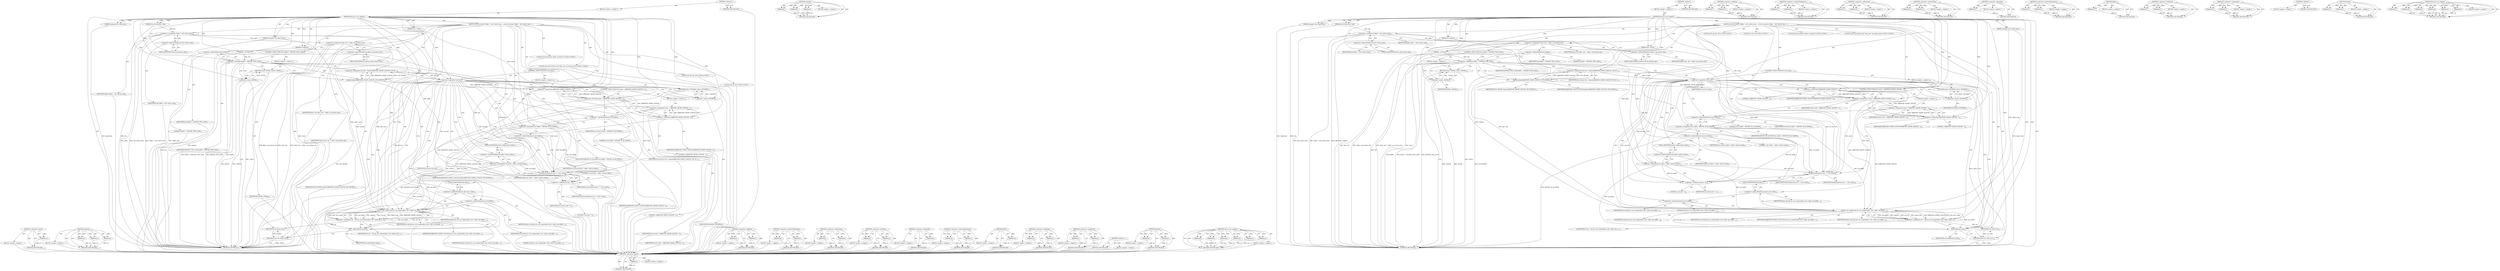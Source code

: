 digraph "hid_hw_raw_request" {
vulnerable_150 [label=<(METHOD,&lt;operator&gt;.minus)>];
vulnerable_151 [label=<(PARAM,p1)>];
vulnerable_152 [label=<(BLOCK,&lt;empty&gt;,&lt;empty&gt;)>];
vulnerable_153 [label=<(METHOD_RETURN,ANY)>];
vulnerable_173 [label=<(METHOD,memcpy)>];
vulnerable_174 [label=<(PARAM,p1)>];
vulnerable_175 [label=<(PARAM,p2)>];
vulnerable_176 [label=<(PARAM,p3)>];
vulnerable_177 [label=<(BLOCK,&lt;empty&gt;,&lt;empty&gt;)>];
vulnerable_178 [label=<(METHOD_RETURN,ANY)>];
vulnerable_6 [label=<(METHOD,&lt;global&gt;)<SUB>1</SUB>>];
vulnerable_7 [label=<(BLOCK,&lt;empty&gt;,&lt;empty&gt;)<SUB>1</SUB>>];
vulnerable_8 [label=<(METHOD,logi_dj_ll_raw_request)<SUB>1</SUB>>];
vulnerable_9 [label=<(PARAM,struct hid_device *hid)<SUB>1</SUB>>];
vulnerable_10 [label=<(PARAM,unsigned char reportnum)<SUB>2</SUB>>];
vulnerable_11 [label=<(PARAM,__u8 *buf)<SUB>2</SUB>>];
vulnerable_12 [label=<(PARAM,size_t count)<SUB>3</SUB>>];
vulnerable_13 [label=<(PARAM,unsigned char report_type)<SUB>3</SUB>>];
vulnerable_14 [label=<(PARAM,int reqtype)<SUB>4</SUB>>];
vulnerable_15 [label=<(BLOCK,{
	struct dj_device *djdev = hid-&gt;driver_data;
...,{
	struct dj_device *djdev = hid-&gt;driver_data;
...)<SUB>5</SUB>>];
vulnerable_16 [label="<(LOCAL,struct dj_device* djdev: dj_device*)<SUB>6</SUB>>"];
vulnerable_17 [label=<(&lt;operator&gt;.assignment,*djdev = hid-&gt;driver_data)<SUB>6</SUB>>];
vulnerable_18 [label=<(IDENTIFIER,djdev,*djdev = hid-&gt;driver_data)<SUB>6</SUB>>];
vulnerable_19 [label=<(&lt;operator&gt;.indirectFieldAccess,hid-&gt;driver_data)<SUB>6</SUB>>];
vulnerable_20 [label=<(IDENTIFIER,hid,*djdev = hid-&gt;driver_data)<SUB>6</SUB>>];
vulnerable_21 [label=<(FIELD_IDENTIFIER,driver_data,driver_data)<SUB>6</SUB>>];
vulnerable_22 [label="<(LOCAL,struct dj_receiver_dev* djrcv_dev: dj_receiver_dev*)<SUB>7</SUB>>"];
vulnerable_23 [label=<(&lt;operator&gt;.assignment,*djrcv_dev = djdev-&gt;dj_receiver_dev)<SUB>7</SUB>>];
vulnerable_24 [label=<(IDENTIFIER,djrcv_dev,*djrcv_dev = djdev-&gt;dj_receiver_dev)<SUB>7</SUB>>];
vulnerable_25 [label=<(&lt;operator&gt;.indirectFieldAccess,djdev-&gt;dj_receiver_dev)<SUB>7</SUB>>];
vulnerable_26 [label=<(IDENTIFIER,djdev,*djrcv_dev = djdev-&gt;dj_receiver_dev)<SUB>7</SUB>>];
vulnerable_27 [label=<(FIELD_IDENTIFIER,dj_receiver_dev,dj_receiver_dev)<SUB>7</SUB>>];
vulnerable_28 [label="<(LOCAL,u8* out_buf: u8*)<SUB>8</SUB>>"];
vulnerable_29 [label="<(LOCAL,int ret: int)<SUB>9</SUB>>"];
vulnerable_30 [label=<(CONTROL_STRUCTURE,IF,if (buf[0] != REPORT_TYPE_LEDS))<SUB>11</SUB>>];
vulnerable_31 [label=<(&lt;operator&gt;.notEquals,buf[0] != REPORT_TYPE_LEDS)<SUB>11</SUB>>];
vulnerable_32 [label=<(&lt;operator&gt;.indirectIndexAccess,buf[0])<SUB>11</SUB>>];
vulnerable_33 [label=<(IDENTIFIER,buf,buf[0] != REPORT_TYPE_LEDS)<SUB>11</SUB>>];
vulnerable_34 [label=<(LITERAL,0,buf[0] != REPORT_TYPE_LEDS)<SUB>11</SUB>>];
vulnerable_35 [label=<(IDENTIFIER,REPORT_TYPE_LEDS,buf[0] != REPORT_TYPE_LEDS)<SUB>11</SUB>>];
vulnerable_36 [label=<(BLOCK,&lt;empty&gt;,&lt;empty&gt;)<SUB>12</SUB>>];
vulnerable_37 [label=<(RETURN,return -EINVAL;,return -EINVAL;)<SUB>12</SUB>>];
vulnerable_38 [label=<(&lt;operator&gt;.minus,-EINVAL)<SUB>12</SUB>>];
vulnerable_39 [label=<(IDENTIFIER,EINVAL,-EINVAL)<SUB>12</SUB>>];
vulnerable_40 [label=<(&lt;operator&gt;.assignment,out_buf = kzalloc(DJREPORT_SHORT_LENGTH, GFP_AT...)<SUB>14</SUB>>];
vulnerable_41 [label=<(IDENTIFIER,out_buf,out_buf = kzalloc(DJREPORT_SHORT_LENGTH, GFP_AT...)<SUB>14</SUB>>];
vulnerable_42 [label=<(kzalloc,kzalloc(DJREPORT_SHORT_LENGTH, GFP_ATOMIC))<SUB>14</SUB>>];
vulnerable_43 [label=<(IDENTIFIER,DJREPORT_SHORT_LENGTH,kzalloc(DJREPORT_SHORT_LENGTH, GFP_ATOMIC))<SUB>14</SUB>>];
vulnerable_44 [label=<(IDENTIFIER,GFP_ATOMIC,kzalloc(DJREPORT_SHORT_LENGTH, GFP_ATOMIC))<SUB>14</SUB>>];
vulnerable_45 [label=<(CONTROL_STRUCTURE,IF,if (!out_buf))<SUB>15</SUB>>];
vulnerable_46 [label=<(&lt;operator&gt;.logicalNot,!out_buf)<SUB>15</SUB>>];
vulnerable_47 [label=<(IDENTIFIER,out_buf,!out_buf)<SUB>15</SUB>>];
vulnerable_48 [label=<(BLOCK,&lt;empty&gt;,&lt;empty&gt;)<SUB>16</SUB>>];
vulnerable_49 [label=<(RETURN,return -ENOMEM;,return -ENOMEM;)<SUB>16</SUB>>];
vulnerable_50 [label=<(&lt;operator&gt;.minus,-ENOMEM)<SUB>16</SUB>>];
vulnerable_51 [label=<(IDENTIFIER,ENOMEM,-ENOMEM)<SUB>16</SUB>>];
vulnerable_52 [label=<(CONTROL_STRUCTURE,IF,if (count &lt; DJREPORT_SHORT_LENGTH - 2))<SUB>18</SUB>>];
vulnerable_53 [label=<(&lt;operator&gt;.lessThan,count &lt; DJREPORT_SHORT_LENGTH - 2)<SUB>18</SUB>>];
vulnerable_54 [label=<(IDENTIFIER,count,count &lt; DJREPORT_SHORT_LENGTH - 2)<SUB>18</SUB>>];
vulnerable_55 [label=<(&lt;operator&gt;.subtraction,DJREPORT_SHORT_LENGTH - 2)<SUB>18</SUB>>];
vulnerable_56 [label=<(IDENTIFIER,DJREPORT_SHORT_LENGTH,DJREPORT_SHORT_LENGTH - 2)<SUB>18</SUB>>];
vulnerable_57 [label=<(LITERAL,2,DJREPORT_SHORT_LENGTH - 2)<SUB>18</SUB>>];
vulnerable_58 [label=<(BLOCK,&lt;empty&gt;,&lt;empty&gt;)<SUB>19</SUB>>];
vulnerable_59 [label=<(&lt;operator&gt;.assignment,count = DJREPORT_SHORT_LENGTH - 2)<SUB>19</SUB>>];
vulnerable_60 [label=<(IDENTIFIER,count,count = DJREPORT_SHORT_LENGTH - 2)<SUB>19</SUB>>];
vulnerable_61 [label=<(&lt;operator&gt;.subtraction,DJREPORT_SHORT_LENGTH - 2)<SUB>19</SUB>>];
vulnerable_62 [label=<(IDENTIFIER,DJREPORT_SHORT_LENGTH,DJREPORT_SHORT_LENGTH - 2)<SUB>19</SUB>>];
vulnerable_63 [label=<(LITERAL,2,DJREPORT_SHORT_LENGTH - 2)<SUB>19</SUB>>];
vulnerable_64 [label=<(&lt;operator&gt;.assignment,out_buf[0] = REPORT_ID_DJ_SHORT)<SUB>21</SUB>>];
vulnerable_65 [label=<(&lt;operator&gt;.indirectIndexAccess,out_buf[0])<SUB>21</SUB>>];
vulnerable_66 [label=<(IDENTIFIER,out_buf,out_buf[0] = REPORT_ID_DJ_SHORT)<SUB>21</SUB>>];
vulnerable_67 [label=<(LITERAL,0,out_buf[0] = REPORT_ID_DJ_SHORT)<SUB>21</SUB>>];
vulnerable_68 [label=<(IDENTIFIER,REPORT_ID_DJ_SHORT,out_buf[0] = REPORT_ID_DJ_SHORT)<SUB>21</SUB>>];
vulnerable_69 [label=<(&lt;operator&gt;.assignment,out_buf[1] = djdev-&gt;device_index)<SUB>22</SUB>>];
vulnerable_70 [label=<(&lt;operator&gt;.indirectIndexAccess,out_buf[1])<SUB>22</SUB>>];
vulnerable_71 [label=<(IDENTIFIER,out_buf,out_buf[1] = djdev-&gt;device_index)<SUB>22</SUB>>];
vulnerable_72 [label=<(LITERAL,1,out_buf[1] = djdev-&gt;device_index)<SUB>22</SUB>>];
vulnerable_73 [label=<(&lt;operator&gt;.indirectFieldAccess,djdev-&gt;device_index)<SUB>22</SUB>>];
vulnerable_74 [label=<(IDENTIFIER,djdev,out_buf[1] = djdev-&gt;device_index)<SUB>22</SUB>>];
vulnerable_75 [label=<(FIELD_IDENTIFIER,device_index,device_index)<SUB>22</SUB>>];
vulnerable_76 [label=<(memcpy,memcpy(out_buf + 2, buf, count))<SUB>23</SUB>>];
vulnerable_77 [label=<(&lt;operator&gt;.addition,out_buf + 2)<SUB>23</SUB>>];
vulnerable_78 [label=<(IDENTIFIER,out_buf,out_buf + 2)<SUB>23</SUB>>];
vulnerable_79 [label=<(LITERAL,2,out_buf + 2)<SUB>23</SUB>>];
vulnerable_80 [label=<(IDENTIFIER,buf,memcpy(out_buf + 2, buf, count))<SUB>23</SUB>>];
vulnerable_81 [label=<(IDENTIFIER,count,memcpy(out_buf + 2, buf, count))<SUB>23</SUB>>];
vulnerable_82 [label=<(&lt;operator&gt;.assignment,ret = hid_hw_raw_request(djrcv_dev-&gt;hdev, out_b...)<SUB>25</SUB>>];
vulnerable_83 [label=<(IDENTIFIER,ret,ret = hid_hw_raw_request(djrcv_dev-&gt;hdev, out_b...)<SUB>25</SUB>>];
vulnerable_84 [label=<(hid_hw_raw_request,hid_hw_raw_request(djrcv_dev-&gt;hdev, out_buf[0],...)<SUB>25</SUB>>];
vulnerable_85 [label=<(&lt;operator&gt;.indirectFieldAccess,djrcv_dev-&gt;hdev)<SUB>25</SUB>>];
vulnerable_86 [label=<(IDENTIFIER,djrcv_dev,hid_hw_raw_request(djrcv_dev-&gt;hdev, out_buf[0],...)<SUB>25</SUB>>];
vulnerable_87 [label=<(FIELD_IDENTIFIER,hdev,hdev)<SUB>25</SUB>>];
vulnerable_88 [label=<(&lt;operator&gt;.indirectIndexAccess,out_buf[0])<SUB>25</SUB>>];
vulnerable_89 [label=<(IDENTIFIER,out_buf,hid_hw_raw_request(djrcv_dev-&gt;hdev, out_buf[0],...)<SUB>25</SUB>>];
vulnerable_90 [label=<(LITERAL,0,hid_hw_raw_request(djrcv_dev-&gt;hdev, out_buf[0],...)<SUB>25</SUB>>];
vulnerable_91 [label=<(IDENTIFIER,out_buf,hid_hw_raw_request(djrcv_dev-&gt;hdev, out_buf[0],...)<SUB>25</SUB>>];
vulnerable_92 [label=<(IDENTIFIER,DJREPORT_SHORT_LENGTH,hid_hw_raw_request(djrcv_dev-&gt;hdev, out_buf[0],...)<SUB>26</SUB>>];
vulnerable_93 [label=<(IDENTIFIER,report_type,hid_hw_raw_request(djrcv_dev-&gt;hdev, out_buf[0],...)<SUB>26</SUB>>];
vulnerable_94 [label=<(IDENTIFIER,reqtype,hid_hw_raw_request(djrcv_dev-&gt;hdev, out_buf[0],...)<SUB>26</SUB>>];
vulnerable_95 [label=<(kfree,kfree(out_buf))<SUB>28</SUB>>];
vulnerable_96 [label=<(IDENTIFIER,out_buf,kfree(out_buf))<SUB>28</SUB>>];
vulnerable_97 [label=<(RETURN,return ret;,return ret;)<SUB>29</SUB>>];
vulnerable_98 [label=<(IDENTIFIER,ret,return ret;)<SUB>29</SUB>>];
vulnerable_99 [label=<(METHOD_RETURN,int)<SUB>1</SUB>>];
vulnerable_101 [label=<(METHOD_RETURN,ANY)<SUB>1</SUB>>];
vulnerable_179 [label=<(METHOD,&lt;operator&gt;.addition)>];
vulnerable_180 [label=<(PARAM,p1)>];
vulnerable_181 [label=<(PARAM,p2)>];
vulnerable_182 [label=<(BLOCK,&lt;empty&gt;,&lt;empty&gt;)>];
vulnerable_183 [label=<(METHOD_RETURN,ANY)>];
vulnerable_135 [label=<(METHOD,&lt;operator&gt;.indirectFieldAccess)>];
vulnerable_136 [label=<(PARAM,p1)>];
vulnerable_137 [label=<(PARAM,p2)>];
vulnerable_138 [label=<(BLOCK,&lt;empty&gt;,&lt;empty&gt;)>];
vulnerable_139 [label=<(METHOD_RETURN,ANY)>];
vulnerable_168 [label=<(METHOD,&lt;operator&gt;.subtraction)>];
vulnerable_169 [label=<(PARAM,p1)>];
vulnerable_170 [label=<(PARAM,p2)>];
vulnerable_171 [label=<(BLOCK,&lt;empty&gt;,&lt;empty&gt;)>];
vulnerable_172 [label=<(METHOD_RETURN,ANY)>];
vulnerable_163 [label=<(METHOD,&lt;operator&gt;.lessThan)>];
vulnerable_164 [label=<(PARAM,p1)>];
vulnerable_165 [label=<(PARAM,p2)>];
vulnerable_166 [label=<(BLOCK,&lt;empty&gt;,&lt;empty&gt;)>];
vulnerable_167 [label=<(METHOD_RETURN,ANY)>];
vulnerable_159 [label=<(METHOD,&lt;operator&gt;.logicalNot)>];
vulnerable_160 [label=<(PARAM,p1)>];
vulnerable_161 [label=<(BLOCK,&lt;empty&gt;,&lt;empty&gt;)>];
vulnerable_162 [label=<(METHOD_RETURN,ANY)>];
vulnerable_145 [label=<(METHOD,&lt;operator&gt;.indirectIndexAccess)>];
vulnerable_146 [label=<(PARAM,p1)>];
vulnerable_147 [label=<(PARAM,p2)>];
vulnerable_148 [label=<(BLOCK,&lt;empty&gt;,&lt;empty&gt;)>];
vulnerable_149 [label=<(METHOD_RETURN,ANY)>];
vulnerable_193 [label=<(METHOD,kfree)>];
vulnerable_194 [label=<(PARAM,p1)>];
vulnerable_195 [label=<(BLOCK,&lt;empty&gt;,&lt;empty&gt;)>];
vulnerable_196 [label=<(METHOD_RETURN,ANY)>];
vulnerable_140 [label=<(METHOD,&lt;operator&gt;.notEquals)>];
vulnerable_141 [label=<(PARAM,p1)>];
vulnerable_142 [label=<(PARAM,p2)>];
vulnerable_143 [label=<(BLOCK,&lt;empty&gt;,&lt;empty&gt;)>];
vulnerable_144 [label=<(METHOD_RETURN,ANY)>];
vulnerable_130 [label=<(METHOD,&lt;operator&gt;.assignment)>];
vulnerable_131 [label=<(PARAM,p1)>];
vulnerable_132 [label=<(PARAM,p2)>];
vulnerable_133 [label=<(BLOCK,&lt;empty&gt;,&lt;empty&gt;)>];
vulnerable_134 [label=<(METHOD_RETURN,ANY)>];
vulnerable_124 [label=<(METHOD,&lt;global&gt;)<SUB>1</SUB>>];
vulnerable_125 [label=<(BLOCK,&lt;empty&gt;,&lt;empty&gt;)>];
vulnerable_126 [label=<(METHOD_RETURN,ANY)>];
vulnerable_154 [label=<(METHOD,kzalloc)>];
vulnerable_155 [label=<(PARAM,p1)>];
vulnerable_156 [label=<(PARAM,p2)>];
vulnerable_157 [label=<(BLOCK,&lt;empty&gt;,&lt;empty&gt;)>];
vulnerable_158 [label=<(METHOD_RETURN,ANY)>];
vulnerable_184 [label=<(METHOD,hid_hw_raw_request)>];
vulnerable_185 [label=<(PARAM,p1)>];
vulnerable_186 [label=<(PARAM,p2)>];
vulnerable_187 [label=<(PARAM,p3)>];
vulnerable_188 [label=<(PARAM,p4)>];
vulnerable_189 [label=<(PARAM,p5)>];
vulnerable_190 [label=<(PARAM,p6)>];
vulnerable_191 [label=<(BLOCK,&lt;empty&gt;,&lt;empty&gt;)>];
vulnerable_192 [label=<(METHOD_RETURN,ANY)>];
fixed_150 [label=<(METHOD,&lt;operator&gt;.minus)>];
fixed_151 [label=<(PARAM,p1)>];
fixed_152 [label=<(BLOCK,&lt;empty&gt;,&lt;empty&gt;)>];
fixed_153 [label=<(METHOD_RETURN,ANY)>];
fixed_173 [label=<(METHOD,memcpy)>];
fixed_174 [label=<(PARAM,p1)>];
fixed_175 [label=<(PARAM,p2)>];
fixed_176 [label=<(PARAM,p3)>];
fixed_177 [label=<(BLOCK,&lt;empty&gt;,&lt;empty&gt;)>];
fixed_178 [label=<(METHOD_RETURN,ANY)>];
fixed_6 [label=<(METHOD,&lt;global&gt;)<SUB>1</SUB>>];
fixed_7 [label=<(BLOCK,&lt;empty&gt;,&lt;empty&gt;)<SUB>1</SUB>>];
fixed_8 [label=<(METHOD,logi_dj_ll_raw_request)<SUB>1</SUB>>];
fixed_9 [label=<(PARAM,struct hid_device *hid)<SUB>1</SUB>>];
fixed_10 [label=<(PARAM,unsigned char reportnum)<SUB>2</SUB>>];
fixed_11 [label=<(PARAM,__u8 *buf)<SUB>2</SUB>>];
fixed_12 [label=<(PARAM,size_t count)<SUB>3</SUB>>];
fixed_13 [label=<(PARAM,unsigned char report_type)<SUB>3</SUB>>];
fixed_14 [label=<(PARAM,int reqtype)<SUB>4</SUB>>];
fixed_15 [label=<(BLOCK,{
	struct dj_device *djdev = hid-&gt;driver_data;
...,{
	struct dj_device *djdev = hid-&gt;driver_data;
...)<SUB>5</SUB>>];
fixed_16 [label="<(LOCAL,struct dj_device* djdev: dj_device*)<SUB>6</SUB>>"];
fixed_17 [label=<(&lt;operator&gt;.assignment,*djdev = hid-&gt;driver_data)<SUB>6</SUB>>];
fixed_18 [label=<(IDENTIFIER,djdev,*djdev = hid-&gt;driver_data)<SUB>6</SUB>>];
fixed_19 [label=<(&lt;operator&gt;.indirectFieldAccess,hid-&gt;driver_data)<SUB>6</SUB>>];
fixed_20 [label=<(IDENTIFIER,hid,*djdev = hid-&gt;driver_data)<SUB>6</SUB>>];
fixed_21 [label=<(FIELD_IDENTIFIER,driver_data,driver_data)<SUB>6</SUB>>];
fixed_22 [label="<(LOCAL,struct dj_receiver_dev* djrcv_dev: dj_receiver_dev*)<SUB>7</SUB>>"];
fixed_23 [label=<(&lt;operator&gt;.assignment,*djrcv_dev = djdev-&gt;dj_receiver_dev)<SUB>7</SUB>>];
fixed_24 [label=<(IDENTIFIER,djrcv_dev,*djrcv_dev = djdev-&gt;dj_receiver_dev)<SUB>7</SUB>>];
fixed_25 [label=<(&lt;operator&gt;.indirectFieldAccess,djdev-&gt;dj_receiver_dev)<SUB>7</SUB>>];
fixed_26 [label=<(IDENTIFIER,djdev,*djrcv_dev = djdev-&gt;dj_receiver_dev)<SUB>7</SUB>>];
fixed_27 [label=<(FIELD_IDENTIFIER,dj_receiver_dev,dj_receiver_dev)<SUB>7</SUB>>];
fixed_28 [label="<(LOCAL,u8* out_buf: u8*)<SUB>8</SUB>>"];
fixed_29 [label="<(LOCAL,int ret: int)<SUB>9</SUB>>"];
fixed_30 [label=<(CONTROL_STRUCTURE,IF,if (buf[0] != REPORT_TYPE_LEDS))<SUB>11</SUB>>];
fixed_31 [label=<(&lt;operator&gt;.notEquals,buf[0] != REPORT_TYPE_LEDS)<SUB>11</SUB>>];
fixed_32 [label=<(&lt;operator&gt;.indirectIndexAccess,buf[0])<SUB>11</SUB>>];
fixed_33 [label=<(IDENTIFIER,buf,buf[0] != REPORT_TYPE_LEDS)<SUB>11</SUB>>];
fixed_34 [label=<(LITERAL,0,buf[0] != REPORT_TYPE_LEDS)<SUB>11</SUB>>];
fixed_35 [label=<(IDENTIFIER,REPORT_TYPE_LEDS,buf[0] != REPORT_TYPE_LEDS)<SUB>11</SUB>>];
fixed_36 [label=<(BLOCK,&lt;empty&gt;,&lt;empty&gt;)<SUB>12</SUB>>];
fixed_37 [label=<(RETURN,return -EINVAL;,return -EINVAL;)<SUB>12</SUB>>];
fixed_38 [label=<(&lt;operator&gt;.minus,-EINVAL)<SUB>12</SUB>>];
fixed_39 [label=<(IDENTIFIER,EINVAL,-EINVAL)<SUB>12</SUB>>];
fixed_40 [label=<(&lt;operator&gt;.assignment,out_buf = kzalloc(DJREPORT_SHORT_LENGTH, GFP_AT...)<SUB>14</SUB>>];
fixed_41 [label=<(IDENTIFIER,out_buf,out_buf = kzalloc(DJREPORT_SHORT_LENGTH, GFP_AT...)<SUB>14</SUB>>];
fixed_42 [label=<(kzalloc,kzalloc(DJREPORT_SHORT_LENGTH, GFP_ATOMIC))<SUB>14</SUB>>];
fixed_43 [label=<(IDENTIFIER,DJREPORT_SHORT_LENGTH,kzalloc(DJREPORT_SHORT_LENGTH, GFP_ATOMIC))<SUB>14</SUB>>];
fixed_44 [label=<(IDENTIFIER,GFP_ATOMIC,kzalloc(DJREPORT_SHORT_LENGTH, GFP_ATOMIC))<SUB>14</SUB>>];
fixed_45 [label=<(CONTROL_STRUCTURE,IF,if (!out_buf))<SUB>15</SUB>>];
fixed_46 [label=<(&lt;operator&gt;.logicalNot,!out_buf)<SUB>15</SUB>>];
fixed_47 [label=<(IDENTIFIER,out_buf,!out_buf)<SUB>15</SUB>>];
fixed_48 [label=<(BLOCK,&lt;empty&gt;,&lt;empty&gt;)<SUB>16</SUB>>];
fixed_49 [label=<(RETURN,return -ENOMEM;,return -ENOMEM;)<SUB>16</SUB>>];
fixed_50 [label=<(&lt;operator&gt;.minus,-ENOMEM)<SUB>16</SUB>>];
fixed_51 [label=<(IDENTIFIER,ENOMEM,-ENOMEM)<SUB>16</SUB>>];
fixed_52 [label=<(CONTROL_STRUCTURE,IF,if (count &gt; DJREPORT_SHORT_LENGTH - 2))<SUB>18</SUB>>];
fixed_53 [label=<(&lt;operator&gt;.greaterThan,count &gt; DJREPORT_SHORT_LENGTH - 2)<SUB>18</SUB>>];
fixed_54 [label=<(IDENTIFIER,count,count &gt; DJREPORT_SHORT_LENGTH - 2)<SUB>18</SUB>>];
fixed_55 [label=<(&lt;operator&gt;.subtraction,DJREPORT_SHORT_LENGTH - 2)<SUB>18</SUB>>];
fixed_56 [label=<(IDENTIFIER,DJREPORT_SHORT_LENGTH,DJREPORT_SHORT_LENGTH - 2)<SUB>18</SUB>>];
fixed_57 [label=<(LITERAL,2,DJREPORT_SHORT_LENGTH - 2)<SUB>18</SUB>>];
fixed_58 [label=<(BLOCK,&lt;empty&gt;,&lt;empty&gt;)<SUB>19</SUB>>];
fixed_59 [label=<(&lt;operator&gt;.assignment,count = DJREPORT_SHORT_LENGTH - 2)<SUB>19</SUB>>];
fixed_60 [label=<(IDENTIFIER,count,count = DJREPORT_SHORT_LENGTH - 2)<SUB>19</SUB>>];
fixed_61 [label=<(&lt;operator&gt;.subtraction,DJREPORT_SHORT_LENGTH - 2)<SUB>19</SUB>>];
fixed_62 [label=<(IDENTIFIER,DJREPORT_SHORT_LENGTH,DJREPORT_SHORT_LENGTH - 2)<SUB>19</SUB>>];
fixed_63 [label=<(LITERAL,2,DJREPORT_SHORT_LENGTH - 2)<SUB>19</SUB>>];
fixed_64 [label=<(&lt;operator&gt;.assignment,out_buf[0] = REPORT_ID_DJ_SHORT)<SUB>21</SUB>>];
fixed_65 [label=<(&lt;operator&gt;.indirectIndexAccess,out_buf[0])<SUB>21</SUB>>];
fixed_66 [label=<(IDENTIFIER,out_buf,out_buf[0] = REPORT_ID_DJ_SHORT)<SUB>21</SUB>>];
fixed_67 [label=<(LITERAL,0,out_buf[0] = REPORT_ID_DJ_SHORT)<SUB>21</SUB>>];
fixed_68 [label=<(IDENTIFIER,REPORT_ID_DJ_SHORT,out_buf[0] = REPORT_ID_DJ_SHORT)<SUB>21</SUB>>];
fixed_69 [label=<(&lt;operator&gt;.assignment,out_buf[1] = djdev-&gt;device_index)<SUB>22</SUB>>];
fixed_70 [label=<(&lt;operator&gt;.indirectIndexAccess,out_buf[1])<SUB>22</SUB>>];
fixed_71 [label=<(IDENTIFIER,out_buf,out_buf[1] = djdev-&gt;device_index)<SUB>22</SUB>>];
fixed_72 [label=<(LITERAL,1,out_buf[1] = djdev-&gt;device_index)<SUB>22</SUB>>];
fixed_73 [label=<(&lt;operator&gt;.indirectFieldAccess,djdev-&gt;device_index)<SUB>22</SUB>>];
fixed_74 [label=<(IDENTIFIER,djdev,out_buf[1] = djdev-&gt;device_index)<SUB>22</SUB>>];
fixed_75 [label=<(FIELD_IDENTIFIER,device_index,device_index)<SUB>22</SUB>>];
fixed_76 [label=<(memcpy,memcpy(out_buf + 2, buf, count))<SUB>23</SUB>>];
fixed_77 [label=<(&lt;operator&gt;.addition,out_buf + 2)<SUB>23</SUB>>];
fixed_78 [label=<(IDENTIFIER,out_buf,out_buf + 2)<SUB>23</SUB>>];
fixed_79 [label=<(LITERAL,2,out_buf + 2)<SUB>23</SUB>>];
fixed_80 [label=<(IDENTIFIER,buf,memcpy(out_buf + 2, buf, count))<SUB>23</SUB>>];
fixed_81 [label=<(IDENTIFIER,count,memcpy(out_buf + 2, buf, count))<SUB>23</SUB>>];
fixed_82 [label=<(&lt;operator&gt;.assignment,ret = hid_hw_raw_request(djrcv_dev-&gt;hdev, out_b...)<SUB>25</SUB>>];
fixed_83 [label=<(IDENTIFIER,ret,ret = hid_hw_raw_request(djrcv_dev-&gt;hdev, out_b...)<SUB>25</SUB>>];
fixed_84 [label=<(hid_hw_raw_request,hid_hw_raw_request(djrcv_dev-&gt;hdev, out_buf[0],...)<SUB>25</SUB>>];
fixed_85 [label=<(&lt;operator&gt;.indirectFieldAccess,djrcv_dev-&gt;hdev)<SUB>25</SUB>>];
fixed_86 [label=<(IDENTIFIER,djrcv_dev,hid_hw_raw_request(djrcv_dev-&gt;hdev, out_buf[0],...)<SUB>25</SUB>>];
fixed_87 [label=<(FIELD_IDENTIFIER,hdev,hdev)<SUB>25</SUB>>];
fixed_88 [label=<(&lt;operator&gt;.indirectIndexAccess,out_buf[0])<SUB>25</SUB>>];
fixed_89 [label=<(IDENTIFIER,out_buf,hid_hw_raw_request(djrcv_dev-&gt;hdev, out_buf[0],...)<SUB>25</SUB>>];
fixed_90 [label=<(LITERAL,0,hid_hw_raw_request(djrcv_dev-&gt;hdev, out_buf[0],...)<SUB>25</SUB>>];
fixed_91 [label=<(IDENTIFIER,out_buf,hid_hw_raw_request(djrcv_dev-&gt;hdev, out_buf[0],...)<SUB>25</SUB>>];
fixed_92 [label=<(IDENTIFIER,DJREPORT_SHORT_LENGTH,hid_hw_raw_request(djrcv_dev-&gt;hdev, out_buf[0],...)<SUB>26</SUB>>];
fixed_93 [label=<(IDENTIFIER,report_type,hid_hw_raw_request(djrcv_dev-&gt;hdev, out_buf[0],...)<SUB>26</SUB>>];
fixed_94 [label=<(IDENTIFIER,reqtype,hid_hw_raw_request(djrcv_dev-&gt;hdev, out_buf[0],...)<SUB>26</SUB>>];
fixed_95 [label=<(kfree,kfree(out_buf))<SUB>28</SUB>>];
fixed_96 [label=<(IDENTIFIER,out_buf,kfree(out_buf))<SUB>28</SUB>>];
fixed_97 [label=<(RETURN,return ret;,return ret;)<SUB>29</SUB>>];
fixed_98 [label=<(IDENTIFIER,ret,return ret;)<SUB>29</SUB>>];
fixed_99 [label=<(METHOD_RETURN,int)<SUB>1</SUB>>];
fixed_101 [label=<(METHOD_RETURN,ANY)<SUB>1</SUB>>];
fixed_179 [label=<(METHOD,&lt;operator&gt;.addition)>];
fixed_180 [label=<(PARAM,p1)>];
fixed_181 [label=<(PARAM,p2)>];
fixed_182 [label=<(BLOCK,&lt;empty&gt;,&lt;empty&gt;)>];
fixed_183 [label=<(METHOD_RETURN,ANY)>];
fixed_135 [label=<(METHOD,&lt;operator&gt;.indirectFieldAccess)>];
fixed_136 [label=<(PARAM,p1)>];
fixed_137 [label=<(PARAM,p2)>];
fixed_138 [label=<(BLOCK,&lt;empty&gt;,&lt;empty&gt;)>];
fixed_139 [label=<(METHOD_RETURN,ANY)>];
fixed_168 [label=<(METHOD,&lt;operator&gt;.subtraction)>];
fixed_169 [label=<(PARAM,p1)>];
fixed_170 [label=<(PARAM,p2)>];
fixed_171 [label=<(BLOCK,&lt;empty&gt;,&lt;empty&gt;)>];
fixed_172 [label=<(METHOD_RETURN,ANY)>];
fixed_163 [label=<(METHOD,&lt;operator&gt;.greaterThan)>];
fixed_164 [label=<(PARAM,p1)>];
fixed_165 [label=<(PARAM,p2)>];
fixed_166 [label=<(BLOCK,&lt;empty&gt;,&lt;empty&gt;)>];
fixed_167 [label=<(METHOD_RETURN,ANY)>];
fixed_159 [label=<(METHOD,&lt;operator&gt;.logicalNot)>];
fixed_160 [label=<(PARAM,p1)>];
fixed_161 [label=<(BLOCK,&lt;empty&gt;,&lt;empty&gt;)>];
fixed_162 [label=<(METHOD_RETURN,ANY)>];
fixed_145 [label=<(METHOD,&lt;operator&gt;.indirectIndexAccess)>];
fixed_146 [label=<(PARAM,p1)>];
fixed_147 [label=<(PARAM,p2)>];
fixed_148 [label=<(BLOCK,&lt;empty&gt;,&lt;empty&gt;)>];
fixed_149 [label=<(METHOD_RETURN,ANY)>];
fixed_193 [label=<(METHOD,kfree)>];
fixed_194 [label=<(PARAM,p1)>];
fixed_195 [label=<(BLOCK,&lt;empty&gt;,&lt;empty&gt;)>];
fixed_196 [label=<(METHOD_RETURN,ANY)>];
fixed_140 [label=<(METHOD,&lt;operator&gt;.notEquals)>];
fixed_141 [label=<(PARAM,p1)>];
fixed_142 [label=<(PARAM,p2)>];
fixed_143 [label=<(BLOCK,&lt;empty&gt;,&lt;empty&gt;)>];
fixed_144 [label=<(METHOD_RETURN,ANY)>];
fixed_130 [label=<(METHOD,&lt;operator&gt;.assignment)>];
fixed_131 [label=<(PARAM,p1)>];
fixed_132 [label=<(PARAM,p2)>];
fixed_133 [label=<(BLOCK,&lt;empty&gt;,&lt;empty&gt;)>];
fixed_134 [label=<(METHOD_RETURN,ANY)>];
fixed_124 [label=<(METHOD,&lt;global&gt;)<SUB>1</SUB>>];
fixed_125 [label=<(BLOCK,&lt;empty&gt;,&lt;empty&gt;)>];
fixed_126 [label=<(METHOD_RETURN,ANY)>];
fixed_154 [label=<(METHOD,kzalloc)>];
fixed_155 [label=<(PARAM,p1)>];
fixed_156 [label=<(PARAM,p2)>];
fixed_157 [label=<(BLOCK,&lt;empty&gt;,&lt;empty&gt;)>];
fixed_158 [label=<(METHOD_RETURN,ANY)>];
fixed_184 [label=<(METHOD,hid_hw_raw_request)>];
fixed_185 [label=<(PARAM,p1)>];
fixed_186 [label=<(PARAM,p2)>];
fixed_187 [label=<(PARAM,p3)>];
fixed_188 [label=<(PARAM,p4)>];
fixed_189 [label=<(PARAM,p5)>];
fixed_190 [label=<(PARAM,p6)>];
fixed_191 [label=<(BLOCK,&lt;empty&gt;,&lt;empty&gt;)>];
fixed_192 [label=<(METHOD_RETURN,ANY)>];
vulnerable_150 -> vulnerable_151  [key=0, label="AST: "];
vulnerable_150 -> vulnerable_151  [key=1, label="DDG: "];
vulnerable_150 -> vulnerable_152  [key=0, label="AST: "];
vulnerable_150 -> vulnerable_153  [key=0, label="AST: "];
vulnerable_150 -> vulnerable_153  [key=1, label="CFG: "];
vulnerable_151 -> vulnerable_153  [key=0, label="DDG: p1"];
vulnerable_152 -> fixed_150  [key=0];
vulnerable_153 -> fixed_150  [key=0];
vulnerable_173 -> vulnerable_174  [key=0, label="AST: "];
vulnerable_173 -> vulnerable_174  [key=1, label="DDG: "];
vulnerable_173 -> vulnerable_177  [key=0, label="AST: "];
vulnerable_173 -> vulnerable_175  [key=0, label="AST: "];
vulnerable_173 -> vulnerable_175  [key=1, label="DDG: "];
vulnerable_173 -> vulnerable_178  [key=0, label="AST: "];
vulnerable_173 -> vulnerable_178  [key=1, label="CFG: "];
vulnerable_173 -> vulnerable_176  [key=0, label="AST: "];
vulnerable_173 -> vulnerable_176  [key=1, label="DDG: "];
vulnerable_174 -> vulnerable_178  [key=0, label="DDG: p1"];
vulnerable_175 -> vulnerable_178  [key=0, label="DDG: p2"];
vulnerable_176 -> vulnerable_178  [key=0, label="DDG: p3"];
vulnerable_177 -> fixed_150  [key=0];
vulnerable_178 -> fixed_150  [key=0];
vulnerable_6 -> vulnerable_7  [key=0, label="AST: "];
vulnerable_6 -> vulnerable_101  [key=0, label="AST: "];
vulnerable_6 -> vulnerable_101  [key=1, label="CFG: "];
vulnerable_7 -> vulnerable_8  [key=0, label="AST: "];
vulnerable_8 -> vulnerable_9  [key=0, label="AST: "];
vulnerable_8 -> vulnerable_9  [key=1, label="DDG: "];
vulnerable_8 -> vulnerable_10  [key=0, label="AST: "];
vulnerable_8 -> vulnerable_10  [key=1, label="DDG: "];
vulnerable_8 -> vulnerable_11  [key=0, label="AST: "];
vulnerable_8 -> vulnerable_11  [key=1, label="DDG: "];
vulnerable_8 -> vulnerable_12  [key=0, label="AST: "];
vulnerable_8 -> vulnerable_12  [key=1, label="DDG: "];
vulnerable_8 -> vulnerable_13  [key=0, label="AST: "];
vulnerable_8 -> vulnerable_13  [key=1, label="DDG: "];
vulnerable_8 -> vulnerable_14  [key=0, label="AST: "];
vulnerable_8 -> vulnerable_14  [key=1, label="DDG: "];
vulnerable_8 -> vulnerable_15  [key=0, label="AST: "];
vulnerable_8 -> vulnerable_99  [key=0, label="AST: "];
vulnerable_8 -> vulnerable_21  [key=0, label="CFG: "];
vulnerable_8 -> vulnerable_64  [key=0, label="DDG: "];
vulnerable_8 -> vulnerable_76  [key=0, label="DDG: "];
vulnerable_8 -> vulnerable_95  [key=0, label="DDG: "];
vulnerable_8 -> vulnerable_98  [key=0, label="DDG: "];
vulnerable_8 -> vulnerable_31  [key=0, label="DDG: "];
vulnerable_8 -> vulnerable_42  [key=0, label="DDG: "];
vulnerable_8 -> vulnerable_46  [key=0, label="DDG: "];
vulnerable_8 -> vulnerable_53  [key=0, label="DDG: "];
vulnerable_8 -> vulnerable_77  [key=0, label="DDG: "];
vulnerable_8 -> vulnerable_84  [key=0, label="DDG: "];
vulnerable_8 -> vulnerable_55  [key=0, label="DDG: "];
vulnerable_8 -> vulnerable_38  [key=0, label="DDG: "];
vulnerable_8 -> vulnerable_50  [key=0, label="DDG: "];
vulnerable_8 -> vulnerable_61  [key=0, label="DDG: "];
vulnerable_9 -> vulnerable_99  [key=0, label="DDG: hid"];
vulnerable_9 -> vulnerable_17  [key=0, label="DDG: hid"];
vulnerable_10 -> vulnerable_99  [key=0, label="DDG: reportnum"];
vulnerable_11 -> vulnerable_99  [key=0, label="DDG: buf"];
vulnerable_11 -> vulnerable_76  [key=0, label="DDG: buf"];
vulnerable_11 -> vulnerable_31  [key=0, label="DDG: buf"];
vulnerable_12 -> vulnerable_99  [key=0, label="DDG: count"];
vulnerable_12 -> vulnerable_53  [key=0, label="DDG: count"];
vulnerable_13 -> vulnerable_99  [key=0, label="DDG: report_type"];
vulnerable_13 -> vulnerable_84  [key=0, label="DDG: report_type"];
vulnerable_14 -> vulnerable_99  [key=0, label="DDG: reqtype"];
vulnerable_14 -> vulnerable_84  [key=0, label="DDG: reqtype"];
vulnerable_15 -> vulnerable_16  [key=0, label="AST: "];
vulnerable_15 -> vulnerable_17  [key=0, label="AST: "];
vulnerable_15 -> vulnerable_22  [key=0, label="AST: "];
vulnerable_15 -> vulnerable_23  [key=0, label="AST: "];
vulnerable_15 -> vulnerable_28  [key=0, label="AST: "];
vulnerable_15 -> vulnerable_29  [key=0, label="AST: "];
vulnerable_15 -> vulnerable_30  [key=0, label="AST: "];
vulnerable_15 -> vulnerable_40  [key=0, label="AST: "];
vulnerable_15 -> vulnerable_45  [key=0, label="AST: "];
vulnerable_15 -> vulnerable_52  [key=0, label="AST: "];
vulnerable_15 -> vulnerable_64  [key=0, label="AST: "];
vulnerable_15 -> vulnerable_69  [key=0, label="AST: "];
vulnerable_15 -> vulnerable_76  [key=0, label="AST: "];
vulnerable_15 -> vulnerable_82  [key=0, label="AST: "];
vulnerable_15 -> vulnerable_95  [key=0, label="AST: "];
vulnerable_15 -> vulnerable_97  [key=0, label="AST: "];
vulnerable_16 -> fixed_150  [key=0];
vulnerable_17 -> vulnerable_18  [key=0, label="AST: "];
vulnerable_17 -> vulnerable_19  [key=0, label="AST: "];
vulnerable_17 -> vulnerable_27  [key=0, label="CFG: "];
vulnerable_17 -> vulnerable_99  [key=0, label="DDG: djdev"];
vulnerable_17 -> vulnerable_99  [key=1, label="DDG: hid-&gt;driver_data"];
vulnerable_17 -> vulnerable_99  [key=2, label="DDG: *djdev = hid-&gt;driver_data"];
vulnerable_17 -> vulnerable_23  [key=0, label="DDG: djdev"];
vulnerable_17 -> vulnerable_69  [key=0, label="DDG: djdev"];
vulnerable_18 -> fixed_150  [key=0];
vulnerable_19 -> vulnerable_20  [key=0, label="AST: "];
vulnerable_19 -> vulnerable_21  [key=0, label="AST: "];
vulnerable_19 -> vulnerable_17  [key=0, label="CFG: "];
vulnerable_20 -> fixed_150  [key=0];
vulnerable_21 -> vulnerable_19  [key=0, label="CFG: "];
vulnerable_22 -> fixed_150  [key=0];
vulnerable_23 -> vulnerable_24  [key=0, label="AST: "];
vulnerable_23 -> vulnerable_25  [key=0, label="AST: "];
vulnerable_23 -> vulnerable_32  [key=0, label="CFG: "];
vulnerable_23 -> vulnerable_99  [key=0, label="DDG: djrcv_dev"];
vulnerable_23 -> vulnerable_99  [key=1, label="DDG: djdev-&gt;dj_receiver_dev"];
vulnerable_23 -> vulnerable_99  [key=2, label="DDG: *djrcv_dev = djdev-&gt;dj_receiver_dev"];
vulnerable_23 -> vulnerable_84  [key=0, label="DDG: djrcv_dev"];
vulnerable_24 -> fixed_150  [key=0];
vulnerable_25 -> vulnerable_26  [key=0, label="AST: "];
vulnerable_25 -> vulnerable_27  [key=0, label="AST: "];
vulnerable_25 -> vulnerable_23  [key=0, label="CFG: "];
vulnerable_26 -> fixed_150  [key=0];
vulnerable_27 -> vulnerable_25  [key=0, label="CFG: "];
vulnerable_28 -> fixed_150  [key=0];
vulnerable_29 -> fixed_150  [key=0];
vulnerable_30 -> vulnerable_31  [key=0, label="AST: "];
vulnerable_30 -> vulnerable_36  [key=0, label="AST: "];
vulnerable_31 -> vulnerable_32  [key=0, label="AST: "];
vulnerable_31 -> vulnerable_35  [key=0, label="AST: "];
vulnerable_31 -> vulnerable_38  [key=0, label="CFG: "];
vulnerable_31 -> vulnerable_38  [key=1, label="CDG: "];
vulnerable_31 -> vulnerable_42  [key=0, label="CFG: "];
vulnerable_31 -> vulnerable_42  [key=1, label="CDG: "];
vulnerable_31 -> vulnerable_99  [key=0, label="DDG: buf[0]"];
vulnerable_31 -> vulnerable_99  [key=1, label="DDG: buf[0] != REPORT_TYPE_LEDS"];
vulnerable_31 -> vulnerable_99  [key=2, label="DDG: REPORT_TYPE_LEDS"];
vulnerable_31 -> vulnerable_76  [key=0, label="DDG: buf[0]"];
vulnerable_31 -> vulnerable_37  [key=0, label="CDG: "];
vulnerable_31 -> vulnerable_46  [key=0, label="CDG: "];
vulnerable_31 -> vulnerable_40  [key=0, label="CDG: "];
vulnerable_32 -> vulnerable_33  [key=0, label="AST: "];
vulnerable_32 -> vulnerable_34  [key=0, label="AST: "];
vulnerable_32 -> vulnerable_31  [key=0, label="CFG: "];
vulnerable_33 -> fixed_150  [key=0];
vulnerable_34 -> fixed_150  [key=0];
vulnerable_35 -> fixed_150  [key=0];
vulnerable_36 -> vulnerable_37  [key=0, label="AST: "];
vulnerable_37 -> vulnerable_38  [key=0, label="AST: "];
vulnerable_37 -> vulnerable_99  [key=0, label="CFG: "];
vulnerable_37 -> vulnerable_99  [key=1, label="DDG: &lt;RET&gt;"];
vulnerable_38 -> vulnerable_39  [key=0, label="AST: "];
vulnerable_38 -> vulnerable_37  [key=0, label="CFG: "];
vulnerable_38 -> vulnerable_37  [key=1, label="DDG: -EINVAL"];
vulnerable_38 -> vulnerable_99  [key=0, label="DDG: EINVAL"];
vulnerable_38 -> vulnerable_99  [key=1, label="DDG: -EINVAL"];
vulnerable_39 -> fixed_150  [key=0];
vulnerable_40 -> vulnerable_41  [key=0, label="AST: "];
vulnerable_40 -> vulnerable_42  [key=0, label="AST: "];
vulnerable_40 -> vulnerable_46  [key=0, label="CFG: "];
vulnerable_40 -> vulnerable_46  [key=1, label="DDG: out_buf"];
vulnerable_41 -> fixed_150  [key=0];
vulnerable_42 -> vulnerable_43  [key=0, label="AST: "];
vulnerable_42 -> vulnerable_44  [key=0, label="AST: "];
vulnerable_42 -> vulnerable_40  [key=0, label="CFG: "];
vulnerable_42 -> vulnerable_40  [key=1, label="DDG: DJREPORT_SHORT_LENGTH"];
vulnerable_42 -> vulnerable_40  [key=2, label="DDG: GFP_ATOMIC"];
vulnerable_42 -> vulnerable_99  [key=0, label="DDG: GFP_ATOMIC"];
vulnerable_42 -> vulnerable_55  [key=0, label="DDG: DJREPORT_SHORT_LENGTH"];
vulnerable_43 -> fixed_150  [key=0];
vulnerable_44 -> fixed_150  [key=0];
vulnerable_45 -> vulnerable_46  [key=0, label="AST: "];
vulnerable_45 -> vulnerable_48  [key=0, label="AST: "];
vulnerable_46 -> vulnerable_47  [key=0, label="AST: "];
vulnerable_46 -> vulnerable_50  [key=0, label="CFG: "];
vulnerable_46 -> vulnerable_50  [key=1, label="CDG: "];
vulnerable_46 -> vulnerable_55  [key=0, label="CFG: "];
vulnerable_46 -> vulnerable_55  [key=1, label="CDG: "];
vulnerable_46 -> vulnerable_76  [key=0, label="DDG: out_buf"];
vulnerable_46 -> vulnerable_76  [key=1, label="CDG: "];
vulnerable_46 -> vulnerable_77  [key=0, label="DDG: out_buf"];
vulnerable_46 -> vulnerable_77  [key=1, label="CDG: "];
vulnerable_46 -> vulnerable_84  [key=0, label="DDG: out_buf"];
vulnerable_46 -> vulnerable_84  [key=1, label="CDG: "];
vulnerable_46 -> vulnerable_49  [key=0, label="CDG: "];
vulnerable_46 -> vulnerable_73  [key=0, label="CDG: "];
vulnerable_46 -> vulnerable_64  [key=0, label="CDG: "];
vulnerable_46 -> vulnerable_75  [key=0, label="CDG: "];
vulnerable_46 -> vulnerable_85  [key=0, label="CDG: "];
vulnerable_46 -> vulnerable_69  [key=0, label="CDG: "];
vulnerable_46 -> vulnerable_95  [key=0, label="CDG: "];
vulnerable_46 -> vulnerable_65  [key=0, label="CDG: "];
vulnerable_46 -> vulnerable_87  [key=0, label="CDG: "];
vulnerable_46 -> vulnerable_97  [key=0, label="CDG: "];
vulnerable_46 -> vulnerable_82  [key=0, label="CDG: "];
vulnerable_46 -> vulnerable_53  [key=0, label="CDG: "];
vulnerable_46 -> vulnerable_88  [key=0, label="CDG: "];
vulnerable_46 -> vulnerable_70  [key=0, label="CDG: "];
vulnerable_47 -> fixed_150  [key=0];
vulnerable_48 -> vulnerable_49  [key=0, label="AST: "];
vulnerable_49 -> vulnerable_50  [key=0, label="AST: "];
vulnerable_49 -> vulnerable_99  [key=0, label="CFG: "];
vulnerable_49 -> vulnerable_99  [key=1, label="DDG: &lt;RET&gt;"];
vulnerable_50 -> vulnerable_51  [key=0, label="AST: "];
vulnerable_50 -> vulnerable_49  [key=0, label="CFG: "];
vulnerable_50 -> vulnerable_49  [key=1, label="DDG: -ENOMEM"];
vulnerable_51 -> fixed_150  [key=0];
vulnerable_52 -> vulnerable_53  [key=0, label="AST: "];
vulnerable_52 -> vulnerable_58  [key=0, label="AST: "];
vulnerable_53 -> vulnerable_54  [key=0, label="AST: "];
vulnerable_53 -> vulnerable_55  [key=0, label="AST: "];
vulnerable_53 -> vulnerable_61  [key=0, label="CFG: "];
vulnerable_53 -> vulnerable_61  [key=1, label="CDG: "];
vulnerable_53 -> vulnerable_65  [key=0, label="CFG: "];
vulnerable_53 -> vulnerable_76  [key=0, label="DDG: count"];
vulnerable_53 -> vulnerable_59  [key=0, label="CDG: "];
vulnerable_54 -> fixed_150  [key=0];
vulnerable_55 -> vulnerable_56  [key=0, label="AST: "];
vulnerable_55 -> vulnerable_57  [key=0, label="AST: "];
vulnerable_55 -> vulnerable_53  [key=0, label="CFG: "];
vulnerable_55 -> vulnerable_53  [key=1, label="DDG: DJREPORT_SHORT_LENGTH"];
vulnerable_55 -> vulnerable_53  [key=2, label="DDG: 2"];
vulnerable_55 -> vulnerable_84  [key=0, label="DDG: DJREPORT_SHORT_LENGTH"];
vulnerable_55 -> vulnerable_61  [key=0, label="DDG: DJREPORT_SHORT_LENGTH"];
vulnerable_56 -> fixed_150  [key=0];
vulnerable_57 -> fixed_150  [key=0];
vulnerable_58 -> vulnerable_59  [key=0, label="AST: "];
vulnerable_59 -> vulnerable_60  [key=0, label="AST: "];
vulnerable_59 -> vulnerable_61  [key=0, label="AST: "];
vulnerable_59 -> vulnerable_65  [key=0, label="CFG: "];
vulnerable_59 -> vulnerable_76  [key=0, label="DDG: count"];
vulnerable_60 -> fixed_150  [key=0];
vulnerable_61 -> vulnerable_62  [key=0, label="AST: "];
vulnerable_61 -> vulnerable_63  [key=0, label="AST: "];
vulnerable_61 -> vulnerable_59  [key=0, label="CFG: "];
vulnerable_61 -> vulnerable_59  [key=1, label="DDG: DJREPORT_SHORT_LENGTH"];
vulnerable_61 -> vulnerable_59  [key=2, label="DDG: 2"];
vulnerable_61 -> vulnerable_84  [key=0, label="DDG: DJREPORT_SHORT_LENGTH"];
vulnerable_62 -> fixed_150  [key=0];
vulnerable_63 -> fixed_150  [key=0];
vulnerable_64 -> vulnerable_65  [key=0, label="AST: "];
vulnerable_64 -> vulnerable_68  [key=0, label="AST: "];
vulnerable_64 -> vulnerable_70  [key=0, label="CFG: "];
vulnerable_64 -> vulnerable_99  [key=0, label="DDG: REPORT_ID_DJ_SHORT"];
vulnerable_64 -> vulnerable_76  [key=0, label="DDG: out_buf[0]"];
vulnerable_64 -> vulnerable_77  [key=0, label="DDG: out_buf[0]"];
vulnerable_64 -> vulnerable_84  [key=0, label="DDG: out_buf[0]"];
vulnerable_65 -> vulnerable_66  [key=0, label="AST: "];
vulnerable_65 -> vulnerable_67  [key=0, label="AST: "];
vulnerable_65 -> vulnerable_64  [key=0, label="CFG: "];
vulnerable_66 -> fixed_150  [key=0];
vulnerable_67 -> fixed_150  [key=0];
vulnerable_68 -> fixed_150  [key=0];
vulnerable_69 -> vulnerable_70  [key=0, label="AST: "];
vulnerable_69 -> vulnerable_73  [key=0, label="AST: "];
vulnerable_69 -> vulnerable_77  [key=0, label="CFG: "];
vulnerable_69 -> vulnerable_77  [key=1, label="DDG: out_buf[1]"];
vulnerable_69 -> vulnerable_76  [key=0, label="DDG: out_buf[1]"];
vulnerable_69 -> vulnerable_95  [key=0, label="DDG: out_buf[1]"];
vulnerable_69 -> vulnerable_84  [key=0, label="DDG: out_buf[1]"];
vulnerable_70 -> vulnerable_71  [key=0, label="AST: "];
vulnerable_70 -> vulnerable_72  [key=0, label="AST: "];
vulnerable_70 -> vulnerable_75  [key=0, label="CFG: "];
vulnerable_71 -> fixed_150  [key=0];
vulnerable_72 -> fixed_150  [key=0];
vulnerable_73 -> vulnerable_74  [key=0, label="AST: "];
vulnerable_73 -> vulnerable_75  [key=0, label="AST: "];
vulnerable_73 -> vulnerable_69  [key=0, label="CFG: "];
vulnerable_74 -> fixed_150  [key=0];
vulnerable_75 -> vulnerable_73  [key=0, label="CFG: "];
vulnerable_76 -> vulnerable_77  [key=0, label="AST: "];
vulnerable_76 -> vulnerable_80  [key=0, label="AST: "];
vulnerable_76 -> vulnerable_81  [key=0, label="AST: "];
vulnerable_76 -> vulnerable_87  [key=0, label="CFG: "];
vulnerable_77 -> vulnerable_78  [key=0, label="AST: "];
vulnerable_77 -> vulnerable_79  [key=0, label="AST: "];
vulnerable_77 -> vulnerable_76  [key=0, label="CFG: "];
vulnerable_78 -> fixed_150  [key=0];
vulnerable_79 -> fixed_150  [key=0];
vulnerable_80 -> fixed_150  [key=0];
vulnerable_81 -> fixed_150  [key=0];
vulnerable_82 -> vulnerable_83  [key=0, label="AST: "];
vulnerable_82 -> vulnerable_84  [key=0, label="AST: "];
vulnerable_82 -> vulnerable_95  [key=0, label="CFG: "];
vulnerable_82 -> vulnerable_98  [key=0, label="DDG: ret"];
vulnerable_83 -> fixed_150  [key=0];
vulnerable_84 -> vulnerable_85  [key=0, label="AST: "];
vulnerable_84 -> vulnerable_88  [key=0, label="AST: "];
vulnerable_84 -> vulnerable_91  [key=0, label="AST: "];
vulnerable_84 -> vulnerable_92  [key=0, label="AST: "];
vulnerable_84 -> vulnerable_93  [key=0, label="AST: "];
vulnerable_84 -> vulnerable_94  [key=0, label="AST: "];
vulnerable_84 -> vulnerable_82  [key=0, label="CFG: "];
vulnerable_84 -> vulnerable_82  [key=1, label="DDG: out_buf[0]"];
vulnerable_84 -> vulnerable_82  [key=2, label="DDG: reqtype"];
vulnerable_84 -> vulnerable_82  [key=3, label="DDG: out_buf"];
vulnerable_84 -> vulnerable_82  [key=4, label="DDG: report_type"];
vulnerable_84 -> vulnerable_82  [key=5, label="DDG: DJREPORT_SHORT_LENGTH"];
vulnerable_84 -> vulnerable_82  [key=6, label="DDG: djrcv_dev-&gt;hdev"];
vulnerable_84 -> vulnerable_95  [key=0, label="DDG: out_buf[0]"];
vulnerable_84 -> vulnerable_95  [key=1, label="DDG: out_buf"];
vulnerable_85 -> vulnerable_86  [key=0, label="AST: "];
vulnerable_85 -> vulnerable_87  [key=0, label="AST: "];
vulnerable_85 -> vulnerable_88  [key=0, label="CFG: "];
vulnerable_86 -> fixed_150  [key=0];
vulnerable_87 -> vulnerable_85  [key=0, label="CFG: "];
vulnerable_88 -> vulnerable_89  [key=0, label="AST: "];
vulnerable_88 -> vulnerable_90  [key=0, label="AST: "];
vulnerable_88 -> vulnerable_84  [key=0, label="CFG: "];
vulnerable_89 -> fixed_150  [key=0];
vulnerable_90 -> fixed_150  [key=0];
vulnerable_91 -> fixed_150  [key=0];
vulnerable_92 -> fixed_150  [key=0];
vulnerable_93 -> fixed_150  [key=0];
vulnerable_94 -> fixed_150  [key=0];
vulnerable_95 -> vulnerable_96  [key=0, label="AST: "];
vulnerable_95 -> vulnerable_97  [key=0, label="CFG: "];
vulnerable_96 -> fixed_150  [key=0];
vulnerable_97 -> vulnerable_98  [key=0, label="AST: "];
vulnerable_97 -> vulnerable_99  [key=0, label="CFG: "];
vulnerable_97 -> vulnerable_99  [key=1, label="DDG: &lt;RET&gt;"];
vulnerable_98 -> vulnerable_97  [key=0, label="DDG: ret"];
vulnerable_99 -> fixed_150  [key=0];
vulnerable_101 -> fixed_150  [key=0];
vulnerable_179 -> vulnerable_180  [key=0, label="AST: "];
vulnerable_179 -> vulnerable_180  [key=1, label="DDG: "];
vulnerable_179 -> vulnerable_182  [key=0, label="AST: "];
vulnerable_179 -> vulnerable_181  [key=0, label="AST: "];
vulnerable_179 -> vulnerable_181  [key=1, label="DDG: "];
vulnerable_179 -> vulnerable_183  [key=0, label="AST: "];
vulnerable_179 -> vulnerable_183  [key=1, label="CFG: "];
vulnerable_180 -> vulnerable_183  [key=0, label="DDG: p1"];
vulnerable_181 -> vulnerable_183  [key=0, label="DDG: p2"];
vulnerable_182 -> fixed_150  [key=0];
vulnerable_183 -> fixed_150  [key=0];
vulnerable_135 -> vulnerable_136  [key=0, label="AST: "];
vulnerable_135 -> vulnerable_136  [key=1, label="DDG: "];
vulnerable_135 -> vulnerable_138  [key=0, label="AST: "];
vulnerable_135 -> vulnerable_137  [key=0, label="AST: "];
vulnerable_135 -> vulnerable_137  [key=1, label="DDG: "];
vulnerable_135 -> vulnerable_139  [key=0, label="AST: "];
vulnerable_135 -> vulnerable_139  [key=1, label="CFG: "];
vulnerable_136 -> vulnerable_139  [key=0, label="DDG: p1"];
vulnerable_137 -> vulnerable_139  [key=0, label="DDG: p2"];
vulnerable_138 -> fixed_150  [key=0];
vulnerable_139 -> fixed_150  [key=0];
vulnerable_168 -> vulnerable_169  [key=0, label="AST: "];
vulnerable_168 -> vulnerable_169  [key=1, label="DDG: "];
vulnerable_168 -> vulnerable_171  [key=0, label="AST: "];
vulnerable_168 -> vulnerable_170  [key=0, label="AST: "];
vulnerable_168 -> vulnerable_170  [key=1, label="DDG: "];
vulnerable_168 -> vulnerable_172  [key=0, label="AST: "];
vulnerable_168 -> vulnerable_172  [key=1, label="CFG: "];
vulnerable_169 -> vulnerable_172  [key=0, label="DDG: p1"];
vulnerable_170 -> vulnerable_172  [key=0, label="DDG: p2"];
vulnerable_171 -> fixed_150  [key=0];
vulnerable_172 -> fixed_150  [key=0];
vulnerable_163 -> vulnerable_164  [key=0, label="AST: "];
vulnerable_163 -> vulnerable_164  [key=1, label="DDG: "];
vulnerable_163 -> vulnerable_166  [key=0, label="AST: "];
vulnerable_163 -> vulnerable_165  [key=0, label="AST: "];
vulnerable_163 -> vulnerable_165  [key=1, label="DDG: "];
vulnerable_163 -> vulnerable_167  [key=0, label="AST: "];
vulnerable_163 -> vulnerable_167  [key=1, label="CFG: "];
vulnerable_164 -> vulnerable_167  [key=0, label="DDG: p1"];
vulnerable_165 -> vulnerable_167  [key=0, label="DDG: p2"];
vulnerable_166 -> fixed_150  [key=0];
vulnerable_167 -> fixed_150  [key=0];
vulnerable_159 -> vulnerable_160  [key=0, label="AST: "];
vulnerable_159 -> vulnerable_160  [key=1, label="DDG: "];
vulnerable_159 -> vulnerable_161  [key=0, label="AST: "];
vulnerable_159 -> vulnerable_162  [key=0, label="AST: "];
vulnerable_159 -> vulnerable_162  [key=1, label="CFG: "];
vulnerable_160 -> vulnerable_162  [key=0, label="DDG: p1"];
vulnerable_161 -> fixed_150  [key=0];
vulnerable_162 -> fixed_150  [key=0];
vulnerable_145 -> vulnerable_146  [key=0, label="AST: "];
vulnerable_145 -> vulnerable_146  [key=1, label="DDG: "];
vulnerable_145 -> vulnerable_148  [key=0, label="AST: "];
vulnerable_145 -> vulnerable_147  [key=0, label="AST: "];
vulnerable_145 -> vulnerable_147  [key=1, label="DDG: "];
vulnerable_145 -> vulnerable_149  [key=0, label="AST: "];
vulnerable_145 -> vulnerable_149  [key=1, label="CFG: "];
vulnerable_146 -> vulnerable_149  [key=0, label="DDG: p1"];
vulnerable_147 -> vulnerable_149  [key=0, label="DDG: p2"];
vulnerable_148 -> fixed_150  [key=0];
vulnerable_149 -> fixed_150  [key=0];
vulnerable_193 -> vulnerable_194  [key=0, label="AST: "];
vulnerable_193 -> vulnerable_194  [key=1, label="DDG: "];
vulnerable_193 -> vulnerable_195  [key=0, label="AST: "];
vulnerable_193 -> vulnerable_196  [key=0, label="AST: "];
vulnerable_193 -> vulnerable_196  [key=1, label="CFG: "];
vulnerable_194 -> vulnerable_196  [key=0, label="DDG: p1"];
vulnerable_195 -> fixed_150  [key=0];
vulnerable_196 -> fixed_150  [key=0];
vulnerable_140 -> vulnerable_141  [key=0, label="AST: "];
vulnerable_140 -> vulnerable_141  [key=1, label="DDG: "];
vulnerable_140 -> vulnerable_143  [key=0, label="AST: "];
vulnerable_140 -> vulnerable_142  [key=0, label="AST: "];
vulnerable_140 -> vulnerable_142  [key=1, label="DDG: "];
vulnerable_140 -> vulnerable_144  [key=0, label="AST: "];
vulnerable_140 -> vulnerable_144  [key=1, label="CFG: "];
vulnerable_141 -> vulnerable_144  [key=0, label="DDG: p1"];
vulnerable_142 -> vulnerable_144  [key=0, label="DDG: p2"];
vulnerable_143 -> fixed_150  [key=0];
vulnerable_144 -> fixed_150  [key=0];
vulnerable_130 -> vulnerable_131  [key=0, label="AST: "];
vulnerable_130 -> vulnerable_131  [key=1, label="DDG: "];
vulnerable_130 -> vulnerable_133  [key=0, label="AST: "];
vulnerable_130 -> vulnerable_132  [key=0, label="AST: "];
vulnerable_130 -> vulnerable_132  [key=1, label="DDG: "];
vulnerable_130 -> vulnerable_134  [key=0, label="AST: "];
vulnerable_130 -> vulnerable_134  [key=1, label="CFG: "];
vulnerable_131 -> vulnerable_134  [key=0, label="DDG: p1"];
vulnerable_132 -> vulnerable_134  [key=0, label="DDG: p2"];
vulnerable_133 -> fixed_150  [key=0];
vulnerable_134 -> fixed_150  [key=0];
vulnerable_124 -> vulnerable_125  [key=0, label="AST: "];
vulnerable_124 -> vulnerable_126  [key=0, label="AST: "];
vulnerable_124 -> vulnerable_126  [key=1, label="CFG: "];
vulnerable_125 -> fixed_150  [key=0];
vulnerable_126 -> fixed_150  [key=0];
vulnerable_154 -> vulnerable_155  [key=0, label="AST: "];
vulnerable_154 -> vulnerable_155  [key=1, label="DDG: "];
vulnerable_154 -> vulnerable_157  [key=0, label="AST: "];
vulnerable_154 -> vulnerable_156  [key=0, label="AST: "];
vulnerable_154 -> vulnerable_156  [key=1, label="DDG: "];
vulnerable_154 -> vulnerable_158  [key=0, label="AST: "];
vulnerable_154 -> vulnerable_158  [key=1, label="CFG: "];
vulnerable_155 -> vulnerable_158  [key=0, label="DDG: p1"];
vulnerable_156 -> vulnerable_158  [key=0, label="DDG: p2"];
vulnerable_157 -> fixed_150  [key=0];
vulnerable_158 -> fixed_150  [key=0];
vulnerable_184 -> vulnerable_185  [key=0, label="AST: "];
vulnerable_184 -> vulnerable_185  [key=1, label="DDG: "];
vulnerable_184 -> vulnerable_191  [key=0, label="AST: "];
vulnerable_184 -> vulnerable_186  [key=0, label="AST: "];
vulnerable_184 -> vulnerable_186  [key=1, label="DDG: "];
vulnerable_184 -> vulnerable_192  [key=0, label="AST: "];
vulnerable_184 -> vulnerable_192  [key=1, label="CFG: "];
vulnerable_184 -> vulnerable_187  [key=0, label="AST: "];
vulnerable_184 -> vulnerable_187  [key=1, label="DDG: "];
vulnerable_184 -> vulnerable_188  [key=0, label="AST: "];
vulnerable_184 -> vulnerable_188  [key=1, label="DDG: "];
vulnerable_184 -> vulnerable_189  [key=0, label="AST: "];
vulnerable_184 -> vulnerable_189  [key=1, label="DDG: "];
vulnerable_184 -> vulnerable_190  [key=0, label="AST: "];
vulnerable_184 -> vulnerable_190  [key=1, label="DDG: "];
vulnerable_185 -> vulnerable_192  [key=0, label="DDG: p1"];
vulnerable_186 -> vulnerable_192  [key=0, label="DDG: p2"];
vulnerable_187 -> vulnerable_192  [key=0, label="DDG: p3"];
vulnerable_188 -> vulnerable_192  [key=0, label="DDG: p4"];
vulnerable_189 -> vulnerable_192  [key=0, label="DDG: p5"];
vulnerable_190 -> vulnerable_192  [key=0, label="DDG: p6"];
vulnerable_191 -> fixed_150  [key=0];
vulnerable_192 -> fixed_150  [key=0];
fixed_150 -> fixed_151  [key=0, label="AST: "];
fixed_150 -> fixed_151  [key=1, label="DDG: "];
fixed_150 -> fixed_152  [key=0, label="AST: "];
fixed_150 -> fixed_153  [key=0, label="AST: "];
fixed_150 -> fixed_153  [key=1, label="CFG: "];
fixed_151 -> fixed_153  [key=0, label="DDG: p1"];
fixed_173 -> fixed_174  [key=0, label="AST: "];
fixed_173 -> fixed_174  [key=1, label="DDG: "];
fixed_173 -> fixed_177  [key=0, label="AST: "];
fixed_173 -> fixed_175  [key=0, label="AST: "];
fixed_173 -> fixed_175  [key=1, label="DDG: "];
fixed_173 -> fixed_178  [key=0, label="AST: "];
fixed_173 -> fixed_178  [key=1, label="CFG: "];
fixed_173 -> fixed_176  [key=0, label="AST: "];
fixed_173 -> fixed_176  [key=1, label="DDG: "];
fixed_174 -> fixed_178  [key=0, label="DDG: p1"];
fixed_175 -> fixed_178  [key=0, label="DDG: p2"];
fixed_176 -> fixed_178  [key=0, label="DDG: p3"];
fixed_6 -> fixed_7  [key=0, label="AST: "];
fixed_6 -> fixed_101  [key=0, label="AST: "];
fixed_6 -> fixed_101  [key=1, label="CFG: "];
fixed_7 -> fixed_8  [key=0, label="AST: "];
fixed_8 -> fixed_9  [key=0, label="AST: "];
fixed_8 -> fixed_9  [key=1, label="DDG: "];
fixed_8 -> fixed_10  [key=0, label="AST: "];
fixed_8 -> fixed_10  [key=1, label="DDG: "];
fixed_8 -> fixed_11  [key=0, label="AST: "];
fixed_8 -> fixed_11  [key=1, label="DDG: "];
fixed_8 -> fixed_12  [key=0, label="AST: "];
fixed_8 -> fixed_12  [key=1, label="DDG: "];
fixed_8 -> fixed_13  [key=0, label="AST: "];
fixed_8 -> fixed_13  [key=1, label="DDG: "];
fixed_8 -> fixed_14  [key=0, label="AST: "];
fixed_8 -> fixed_14  [key=1, label="DDG: "];
fixed_8 -> fixed_15  [key=0, label="AST: "];
fixed_8 -> fixed_99  [key=0, label="AST: "];
fixed_8 -> fixed_21  [key=0, label="CFG: "];
fixed_8 -> fixed_64  [key=0, label="DDG: "];
fixed_8 -> fixed_76  [key=0, label="DDG: "];
fixed_8 -> fixed_95  [key=0, label="DDG: "];
fixed_8 -> fixed_98  [key=0, label="DDG: "];
fixed_8 -> fixed_31  [key=0, label="DDG: "];
fixed_8 -> fixed_42  [key=0, label="DDG: "];
fixed_8 -> fixed_46  [key=0, label="DDG: "];
fixed_8 -> fixed_53  [key=0, label="DDG: "];
fixed_8 -> fixed_77  [key=0, label="DDG: "];
fixed_8 -> fixed_84  [key=0, label="DDG: "];
fixed_8 -> fixed_55  [key=0, label="DDG: "];
fixed_8 -> fixed_38  [key=0, label="DDG: "];
fixed_8 -> fixed_50  [key=0, label="DDG: "];
fixed_8 -> fixed_61  [key=0, label="DDG: "];
fixed_9 -> fixed_99  [key=0, label="DDG: hid"];
fixed_9 -> fixed_17  [key=0, label="DDG: hid"];
fixed_10 -> fixed_99  [key=0, label="DDG: reportnum"];
fixed_11 -> fixed_99  [key=0, label="DDG: buf"];
fixed_11 -> fixed_76  [key=0, label="DDG: buf"];
fixed_11 -> fixed_31  [key=0, label="DDG: buf"];
fixed_12 -> fixed_99  [key=0, label="DDG: count"];
fixed_12 -> fixed_53  [key=0, label="DDG: count"];
fixed_13 -> fixed_99  [key=0, label="DDG: report_type"];
fixed_13 -> fixed_84  [key=0, label="DDG: report_type"];
fixed_14 -> fixed_99  [key=0, label="DDG: reqtype"];
fixed_14 -> fixed_84  [key=0, label="DDG: reqtype"];
fixed_15 -> fixed_16  [key=0, label="AST: "];
fixed_15 -> fixed_17  [key=0, label="AST: "];
fixed_15 -> fixed_22  [key=0, label="AST: "];
fixed_15 -> fixed_23  [key=0, label="AST: "];
fixed_15 -> fixed_28  [key=0, label="AST: "];
fixed_15 -> fixed_29  [key=0, label="AST: "];
fixed_15 -> fixed_30  [key=0, label="AST: "];
fixed_15 -> fixed_40  [key=0, label="AST: "];
fixed_15 -> fixed_45  [key=0, label="AST: "];
fixed_15 -> fixed_52  [key=0, label="AST: "];
fixed_15 -> fixed_64  [key=0, label="AST: "];
fixed_15 -> fixed_69  [key=0, label="AST: "];
fixed_15 -> fixed_76  [key=0, label="AST: "];
fixed_15 -> fixed_82  [key=0, label="AST: "];
fixed_15 -> fixed_95  [key=0, label="AST: "];
fixed_15 -> fixed_97  [key=0, label="AST: "];
fixed_17 -> fixed_18  [key=0, label="AST: "];
fixed_17 -> fixed_19  [key=0, label="AST: "];
fixed_17 -> fixed_27  [key=0, label="CFG: "];
fixed_17 -> fixed_99  [key=0, label="DDG: djdev"];
fixed_17 -> fixed_99  [key=1, label="DDG: hid-&gt;driver_data"];
fixed_17 -> fixed_99  [key=2, label="DDG: *djdev = hid-&gt;driver_data"];
fixed_17 -> fixed_23  [key=0, label="DDG: djdev"];
fixed_17 -> fixed_69  [key=0, label="DDG: djdev"];
fixed_19 -> fixed_20  [key=0, label="AST: "];
fixed_19 -> fixed_21  [key=0, label="AST: "];
fixed_19 -> fixed_17  [key=0, label="CFG: "];
fixed_21 -> fixed_19  [key=0, label="CFG: "];
fixed_23 -> fixed_24  [key=0, label="AST: "];
fixed_23 -> fixed_25  [key=0, label="AST: "];
fixed_23 -> fixed_32  [key=0, label="CFG: "];
fixed_23 -> fixed_99  [key=0, label="DDG: djrcv_dev"];
fixed_23 -> fixed_99  [key=1, label="DDG: djdev-&gt;dj_receiver_dev"];
fixed_23 -> fixed_99  [key=2, label="DDG: *djrcv_dev = djdev-&gt;dj_receiver_dev"];
fixed_23 -> fixed_84  [key=0, label="DDG: djrcv_dev"];
fixed_25 -> fixed_26  [key=0, label="AST: "];
fixed_25 -> fixed_27  [key=0, label="AST: "];
fixed_25 -> fixed_23  [key=0, label="CFG: "];
fixed_27 -> fixed_25  [key=0, label="CFG: "];
fixed_30 -> fixed_31  [key=0, label="AST: "];
fixed_30 -> fixed_36  [key=0, label="AST: "];
fixed_31 -> fixed_32  [key=0, label="AST: "];
fixed_31 -> fixed_35  [key=0, label="AST: "];
fixed_31 -> fixed_38  [key=0, label="CFG: "];
fixed_31 -> fixed_38  [key=1, label="CDG: "];
fixed_31 -> fixed_42  [key=0, label="CFG: "];
fixed_31 -> fixed_42  [key=1, label="CDG: "];
fixed_31 -> fixed_99  [key=0, label="DDG: buf[0]"];
fixed_31 -> fixed_99  [key=1, label="DDG: buf[0] != REPORT_TYPE_LEDS"];
fixed_31 -> fixed_99  [key=2, label="DDG: REPORT_TYPE_LEDS"];
fixed_31 -> fixed_76  [key=0, label="DDG: buf[0]"];
fixed_31 -> fixed_37  [key=0, label="CDG: "];
fixed_31 -> fixed_46  [key=0, label="CDG: "];
fixed_31 -> fixed_40  [key=0, label="CDG: "];
fixed_32 -> fixed_33  [key=0, label="AST: "];
fixed_32 -> fixed_34  [key=0, label="AST: "];
fixed_32 -> fixed_31  [key=0, label="CFG: "];
fixed_36 -> fixed_37  [key=0, label="AST: "];
fixed_37 -> fixed_38  [key=0, label="AST: "];
fixed_37 -> fixed_99  [key=0, label="CFG: "];
fixed_37 -> fixed_99  [key=1, label="DDG: &lt;RET&gt;"];
fixed_38 -> fixed_39  [key=0, label="AST: "];
fixed_38 -> fixed_37  [key=0, label="CFG: "];
fixed_38 -> fixed_37  [key=1, label="DDG: -EINVAL"];
fixed_38 -> fixed_99  [key=0, label="DDG: EINVAL"];
fixed_38 -> fixed_99  [key=1, label="DDG: -EINVAL"];
fixed_40 -> fixed_41  [key=0, label="AST: "];
fixed_40 -> fixed_42  [key=0, label="AST: "];
fixed_40 -> fixed_46  [key=0, label="CFG: "];
fixed_40 -> fixed_46  [key=1, label="DDG: out_buf"];
fixed_42 -> fixed_43  [key=0, label="AST: "];
fixed_42 -> fixed_44  [key=0, label="AST: "];
fixed_42 -> fixed_40  [key=0, label="CFG: "];
fixed_42 -> fixed_40  [key=1, label="DDG: DJREPORT_SHORT_LENGTH"];
fixed_42 -> fixed_40  [key=2, label="DDG: GFP_ATOMIC"];
fixed_42 -> fixed_99  [key=0, label="DDG: GFP_ATOMIC"];
fixed_42 -> fixed_55  [key=0, label="DDG: DJREPORT_SHORT_LENGTH"];
fixed_45 -> fixed_46  [key=0, label="AST: "];
fixed_45 -> fixed_48  [key=0, label="AST: "];
fixed_46 -> fixed_47  [key=0, label="AST: "];
fixed_46 -> fixed_50  [key=0, label="CFG: "];
fixed_46 -> fixed_50  [key=1, label="CDG: "];
fixed_46 -> fixed_55  [key=0, label="CFG: "];
fixed_46 -> fixed_55  [key=1, label="CDG: "];
fixed_46 -> fixed_76  [key=0, label="DDG: out_buf"];
fixed_46 -> fixed_76  [key=1, label="CDG: "];
fixed_46 -> fixed_77  [key=0, label="DDG: out_buf"];
fixed_46 -> fixed_77  [key=1, label="CDG: "];
fixed_46 -> fixed_84  [key=0, label="DDG: out_buf"];
fixed_46 -> fixed_84  [key=1, label="CDG: "];
fixed_46 -> fixed_49  [key=0, label="CDG: "];
fixed_46 -> fixed_73  [key=0, label="CDG: "];
fixed_46 -> fixed_64  [key=0, label="CDG: "];
fixed_46 -> fixed_75  [key=0, label="CDG: "];
fixed_46 -> fixed_85  [key=0, label="CDG: "];
fixed_46 -> fixed_69  [key=0, label="CDG: "];
fixed_46 -> fixed_95  [key=0, label="CDG: "];
fixed_46 -> fixed_65  [key=0, label="CDG: "];
fixed_46 -> fixed_87  [key=0, label="CDG: "];
fixed_46 -> fixed_97  [key=0, label="CDG: "];
fixed_46 -> fixed_82  [key=0, label="CDG: "];
fixed_46 -> fixed_53  [key=0, label="CDG: "];
fixed_46 -> fixed_88  [key=0, label="CDG: "];
fixed_46 -> fixed_70  [key=0, label="CDG: "];
fixed_48 -> fixed_49  [key=0, label="AST: "];
fixed_49 -> fixed_50  [key=0, label="AST: "];
fixed_49 -> fixed_99  [key=0, label="CFG: "];
fixed_49 -> fixed_99  [key=1, label="DDG: &lt;RET&gt;"];
fixed_50 -> fixed_51  [key=0, label="AST: "];
fixed_50 -> fixed_49  [key=0, label="CFG: "];
fixed_50 -> fixed_49  [key=1, label="DDG: -ENOMEM"];
fixed_52 -> fixed_53  [key=0, label="AST: "];
fixed_52 -> fixed_58  [key=0, label="AST: "];
fixed_53 -> fixed_54  [key=0, label="AST: "];
fixed_53 -> fixed_55  [key=0, label="AST: "];
fixed_53 -> fixed_61  [key=0, label="CFG: "];
fixed_53 -> fixed_61  [key=1, label="CDG: "];
fixed_53 -> fixed_65  [key=0, label="CFG: "];
fixed_53 -> fixed_76  [key=0, label="DDG: count"];
fixed_53 -> fixed_59  [key=0, label="CDG: "];
fixed_55 -> fixed_56  [key=0, label="AST: "];
fixed_55 -> fixed_57  [key=0, label="AST: "];
fixed_55 -> fixed_53  [key=0, label="CFG: "];
fixed_55 -> fixed_53  [key=1, label="DDG: DJREPORT_SHORT_LENGTH"];
fixed_55 -> fixed_53  [key=2, label="DDG: 2"];
fixed_55 -> fixed_84  [key=0, label="DDG: DJREPORT_SHORT_LENGTH"];
fixed_55 -> fixed_61  [key=0, label="DDG: DJREPORT_SHORT_LENGTH"];
fixed_58 -> fixed_59  [key=0, label="AST: "];
fixed_59 -> fixed_60  [key=0, label="AST: "];
fixed_59 -> fixed_61  [key=0, label="AST: "];
fixed_59 -> fixed_65  [key=0, label="CFG: "];
fixed_59 -> fixed_76  [key=0, label="DDG: count"];
fixed_61 -> fixed_62  [key=0, label="AST: "];
fixed_61 -> fixed_63  [key=0, label="AST: "];
fixed_61 -> fixed_59  [key=0, label="CFG: "];
fixed_61 -> fixed_59  [key=1, label="DDG: DJREPORT_SHORT_LENGTH"];
fixed_61 -> fixed_59  [key=2, label="DDG: 2"];
fixed_61 -> fixed_84  [key=0, label="DDG: DJREPORT_SHORT_LENGTH"];
fixed_64 -> fixed_65  [key=0, label="AST: "];
fixed_64 -> fixed_68  [key=0, label="AST: "];
fixed_64 -> fixed_70  [key=0, label="CFG: "];
fixed_64 -> fixed_99  [key=0, label="DDG: REPORT_ID_DJ_SHORT"];
fixed_64 -> fixed_76  [key=0, label="DDG: out_buf[0]"];
fixed_64 -> fixed_77  [key=0, label="DDG: out_buf[0]"];
fixed_64 -> fixed_84  [key=0, label="DDG: out_buf[0]"];
fixed_65 -> fixed_66  [key=0, label="AST: "];
fixed_65 -> fixed_67  [key=0, label="AST: "];
fixed_65 -> fixed_64  [key=0, label="CFG: "];
fixed_69 -> fixed_70  [key=0, label="AST: "];
fixed_69 -> fixed_73  [key=0, label="AST: "];
fixed_69 -> fixed_77  [key=0, label="CFG: "];
fixed_69 -> fixed_77  [key=1, label="DDG: out_buf[1]"];
fixed_69 -> fixed_76  [key=0, label="DDG: out_buf[1]"];
fixed_69 -> fixed_95  [key=0, label="DDG: out_buf[1]"];
fixed_69 -> fixed_84  [key=0, label="DDG: out_buf[1]"];
fixed_70 -> fixed_71  [key=0, label="AST: "];
fixed_70 -> fixed_72  [key=0, label="AST: "];
fixed_70 -> fixed_75  [key=0, label="CFG: "];
fixed_73 -> fixed_74  [key=0, label="AST: "];
fixed_73 -> fixed_75  [key=0, label="AST: "];
fixed_73 -> fixed_69  [key=0, label="CFG: "];
fixed_75 -> fixed_73  [key=0, label="CFG: "];
fixed_76 -> fixed_77  [key=0, label="AST: "];
fixed_76 -> fixed_80  [key=0, label="AST: "];
fixed_76 -> fixed_81  [key=0, label="AST: "];
fixed_76 -> fixed_87  [key=0, label="CFG: "];
fixed_77 -> fixed_78  [key=0, label="AST: "];
fixed_77 -> fixed_79  [key=0, label="AST: "];
fixed_77 -> fixed_76  [key=0, label="CFG: "];
fixed_82 -> fixed_83  [key=0, label="AST: "];
fixed_82 -> fixed_84  [key=0, label="AST: "];
fixed_82 -> fixed_95  [key=0, label="CFG: "];
fixed_82 -> fixed_98  [key=0, label="DDG: ret"];
fixed_84 -> fixed_85  [key=0, label="AST: "];
fixed_84 -> fixed_88  [key=0, label="AST: "];
fixed_84 -> fixed_91  [key=0, label="AST: "];
fixed_84 -> fixed_92  [key=0, label="AST: "];
fixed_84 -> fixed_93  [key=0, label="AST: "];
fixed_84 -> fixed_94  [key=0, label="AST: "];
fixed_84 -> fixed_82  [key=0, label="CFG: "];
fixed_84 -> fixed_82  [key=1, label="DDG: out_buf[0]"];
fixed_84 -> fixed_82  [key=2, label="DDG: reqtype"];
fixed_84 -> fixed_82  [key=3, label="DDG: out_buf"];
fixed_84 -> fixed_82  [key=4, label="DDG: report_type"];
fixed_84 -> fixed_82  [key=5, label="DDG: DJREPORT_SHORT_LENGTH"];
fixed_84 -> fixed_82  [key=6, label="DDG: djrcv_dev-&gt;hdev"];
fixed_84 -> fixed_95  [key=0, label="DDG: out_buf[0]"];
fixed_84 -> fixed_95  [key=1, label="DDG: out_buf"];
fixed_85 -> fixed_86  [key=0, label="AST: "];
fixed_85 -> fixed_87  [key=0, label="AST: "];
fixed_85 -> fixed_88  [key=0, label="CFG: "];
fixed_87 -> fixed_85  [key=0, label="CFG: "];
fixed_88 -> fixed_89  [key=0, label="AST: "];
fixed_88 -> fixed_90  [key=0, label="AST: "];
fixed_88 -> fixed_84  [key=0, label="CFG: "];
fixed_95 -> fixed_96  [key=0, label="AST: "];
fixed_95 -> fixed_97  [key=0, label="CFG: "];
fixed_97 -> fixed_98  [key=0, label="AST: "];
fixed_97 -> fixed_99  [key=0, label="CFG: "];
fixed_97 -> fixed_99  [key=1, label="DDG: &lt;RET&gt;"];
fixed_98 -> fixed_97  [key=0, label="DDG: ret"];
fixed_179 -> fixed_180  [key=0, label="AST: "];
fixed_179 -> fixed_180  [key=1, label="DDG: "];
fixed_179 -> fixed_182  [key=0, label="AST: "];
fixed_179 -> fixed_181  [key=0, label="AST: "];
fixed_179 -> fixed_181  [key=1, label="DDG: "];
fixed_179 -> fixed_183  [key=0, label="AST: "];
fixed_179 -> fixed_183  [key=1, label="CFG: "];
fixed_180 -> fixed_183  [key=0, label="DDG: p1"];
fixed_181 -> fixed_183  [key=0, label="DDG: p2"];
fixed_135 -> fixed_136  [key=0, label="AST: "];
fixed_135 -> fixed_136  [key=1, label="DDG: "];
fixed_135 -> fixed_138  [key=0, label="AST: "];
fixed_135 -> fixed_137  [key=0, label="AST: "];
fixed_135 -> fixed_137  [key=1, label="DDG: "];
fixed_135 -> fixed_139  [key=0, label="AST: "];
fixed_135 -> fixed_139  [key=1, label="CFG: "];
fixed_136 -> fixed_139  [key=0, label="DDG: p1"];
fixed_137 -> fixed_139  [key=0, label="DDG: p2"];
fixed_168 -> fixed_169  [key=0, label="AST: "];
fixed_168 -> fixed_169  [key=1, label="DDG: "];
fixed_168 -> fixed_171  [key=0, label="AST: "];
fixed_168 -> fixed_170  [key=0, label="AST: "];
fixed_168 -> fixed_170  [key=1, label="DDG: "];
fixed_168 -> fixed_172  [key=0, label="AST: "];
fixed_168 -> fixed_172  [key=1, label="CFG: "];
fixed_169 -> fixed_172  [key=0, label="DDG: p1"];
fixed_170 -> fixed_172  [key=0, label="DDG: p2"];
fixed_163 -> fixed_164  [key=0, label="AST: "];
fixed_163 -> fixed_164  [key=1, label="DDG: "];
fixed_163 -> fixed_166  [key=0, label="AST: "];
fixed_163 -> fixed_165  [key=0, label="AST: "];
fixed_163 -> fixed_165  [key=1, label="DDG: "];
fixed_163 -> fixed_167  [key=0, label="AST: "];
fixed_163 -> fixed_167  [key=1, label="CFG: "];
fixed_164 -> fixed_167  [key=0, label="DDG: p1"];
fixed_165 -> fixed_167  [key=0, label="DDG: p2"];
fixed_159 -> fixed_160  [key=0, label="AST: "];
fixed_159 -> fixed_160  [key=1, label="DDG: "];
fixed_159 -> fixed_161  [key=0, label="AST: "];
fixed_159 -> fixed_162  [key=0, label="AST: "];
fixed_159 -> fixed_162  [key=1, label="CFG: "];
fixed_160 -> fixed_162  [key=0, label="DDG: p1"];
fixed_145 -> fixed_146  [key=0, label="AST: "];
fixed_145 -> fixed_146  [key=1, label="DDG: "];
fixed_145 -> fixed_148  [key=0, label="AST: "];
fixed_145 -> fixed_147  [key=0, label="AST: "];
fixed_145 -> fixed_147  [key=1, label="DDG: "];
fixed_145 -> fixed_149  [key=0, label="AST: "];
fixed_145 -> fixed_149  [key=1, label="CFG: "];
fixed_146 -> fixed_149  [key=0, label="DDG: p1"];
fixed_147 -> fixed_149  [key=0, label="DDG: p2"];
fixed_193 -> fixed_194  [key=0, label="AST: "];
fixed_193 -> fixed_194  [key=1, label="DDG: "];
fixed_193 -> fixed_195  [key=0, label="AST: "];
fixed_193 -> fixed_196  [key=0, label="AST: "];
fixed_193 -> fixed_196  [key=1, label="CFG: "];
fixed_194 -> fixed_196  [key=0, label="DDG: p1"];
fixed_140 -> fixed_141  [key=0, label="AST: "];
fixed_140 -> fixed_141  [key=1, label="DDG: "];
fixed_140 -> fixed_143  [key=0, label="AST: "];
fixed_140 -> fixed_142  [key=0, label="AST: "];
fixed_140 -> fixed_142  [key=1, label="DDG: "];
fixed_140 -> fixed_144  [key=0, label="AST: "];
fixed_140 -> fixed_144  [key=1, label="CFG: "];
fixed_141 -> fixed_144  [key=0, label="DDG: p1"];
fixed_142 -> fixed_144  [key=0, label="DDG: p2"];
fixed_130 -> fixed_131  [key=0, label="AST: "];
fixed_130 -> fixed_131  [key=1, label="DDG: "];
fixed_130 -> fixed_133  [key=0, label="AST: "];
fixed_130 -> fixed_132  [key=0, label="AST: "];
fixed_130 -> fixed_132  [key=1, label="DDG: "];
fixed_130 -> fixed_134  [key=0, label="AST: "];
fixed_130 -> fixed_134  [key=1, label="CFG: "];
fixed_131 -> fixed_134  [key=0, label="DDG: p1"];
fixed_132 -> fixed_134  [key=0, label="DDG: p2"];
fixed_124 -> fixed_125  [key=0, label="AST: "];
fixed_124 -> fixed_126  [key=0, label="AST: "];
fixed_124 -> fixed_126  [key=1, label="CFG: "];
fixed_154 -> fixed_155  [key=0, label="AST: "];
fixed_154 -> fixed_155  [key=1, label="DDG: "];
fixed_154 -> fixed_157  [key=0, label="AST: "];
fixed_154 -> fixed_156  [key=0, label="AST: "];
fixed_154 -> fixed_156  [key=1, label="DDG: "];
fixed_154 -> fixed_158  [key=0, label="AST: "];
fixed_154 -> fixed_158  [key=1, label="CFG: "];
fixed_155 -> fixed_158  [key=0, label="DDG: p1"];
fixed_156 -> fixed_158  [key=0, label="DDG: p2"];
fixed_184 -> fixed_185  [key=0, label="AST: "];
fixed_184 -> fixed_185  [key=1, label="DDG: "];
fixed_184 -> fixed_191  [key=0, label="AST: "];
fixed_184 -> fixed_186  [key=0, label="AST: "];
fixed_184 -> fixed_186  [key=1, label="DDG: "];
fixed_184 -> fixed_192  [key=0, label="AST: "];
fixed_184 -> fixed_192  [key=1, label="CFG: "];
fixed_184 -> fixed_187  [key=0, label="AST: "];
fixed_184 -> fixed_187  [key=1, label="DDG: "];
fixed_184 -> fixed_188  [key=0, label="AST: "];
fixed_184 -> fixed_188  [key=1, label="DDG: "];
fixed_184 -> fixed_189  [key=0, label="AST: "];
fixed_184 -> fixed_189  [key=1, label="DDG: "];
fixed_184 -> fixed_190  [key=0, label="AST: "];
fixed_184 -> fixed_190  [key=1, label="DDG: "];
fixed_185 -> fixed_192  [key=0, label="DDG: p1"];
fixed_186 -> fixed_192  [key=0, label="DDG: p2"];
fixed_187 -> fixed_192  [key=0, label="DDG: p3"];
fixed_188 -> fixed_192  [key=0, label="DDG: p4"];
fixed_189 -> fixed_192  [key=0, label="DDG: p5"];
fixed_190 -> fixed_192  [key=0, label="DDG: p6"];
}
